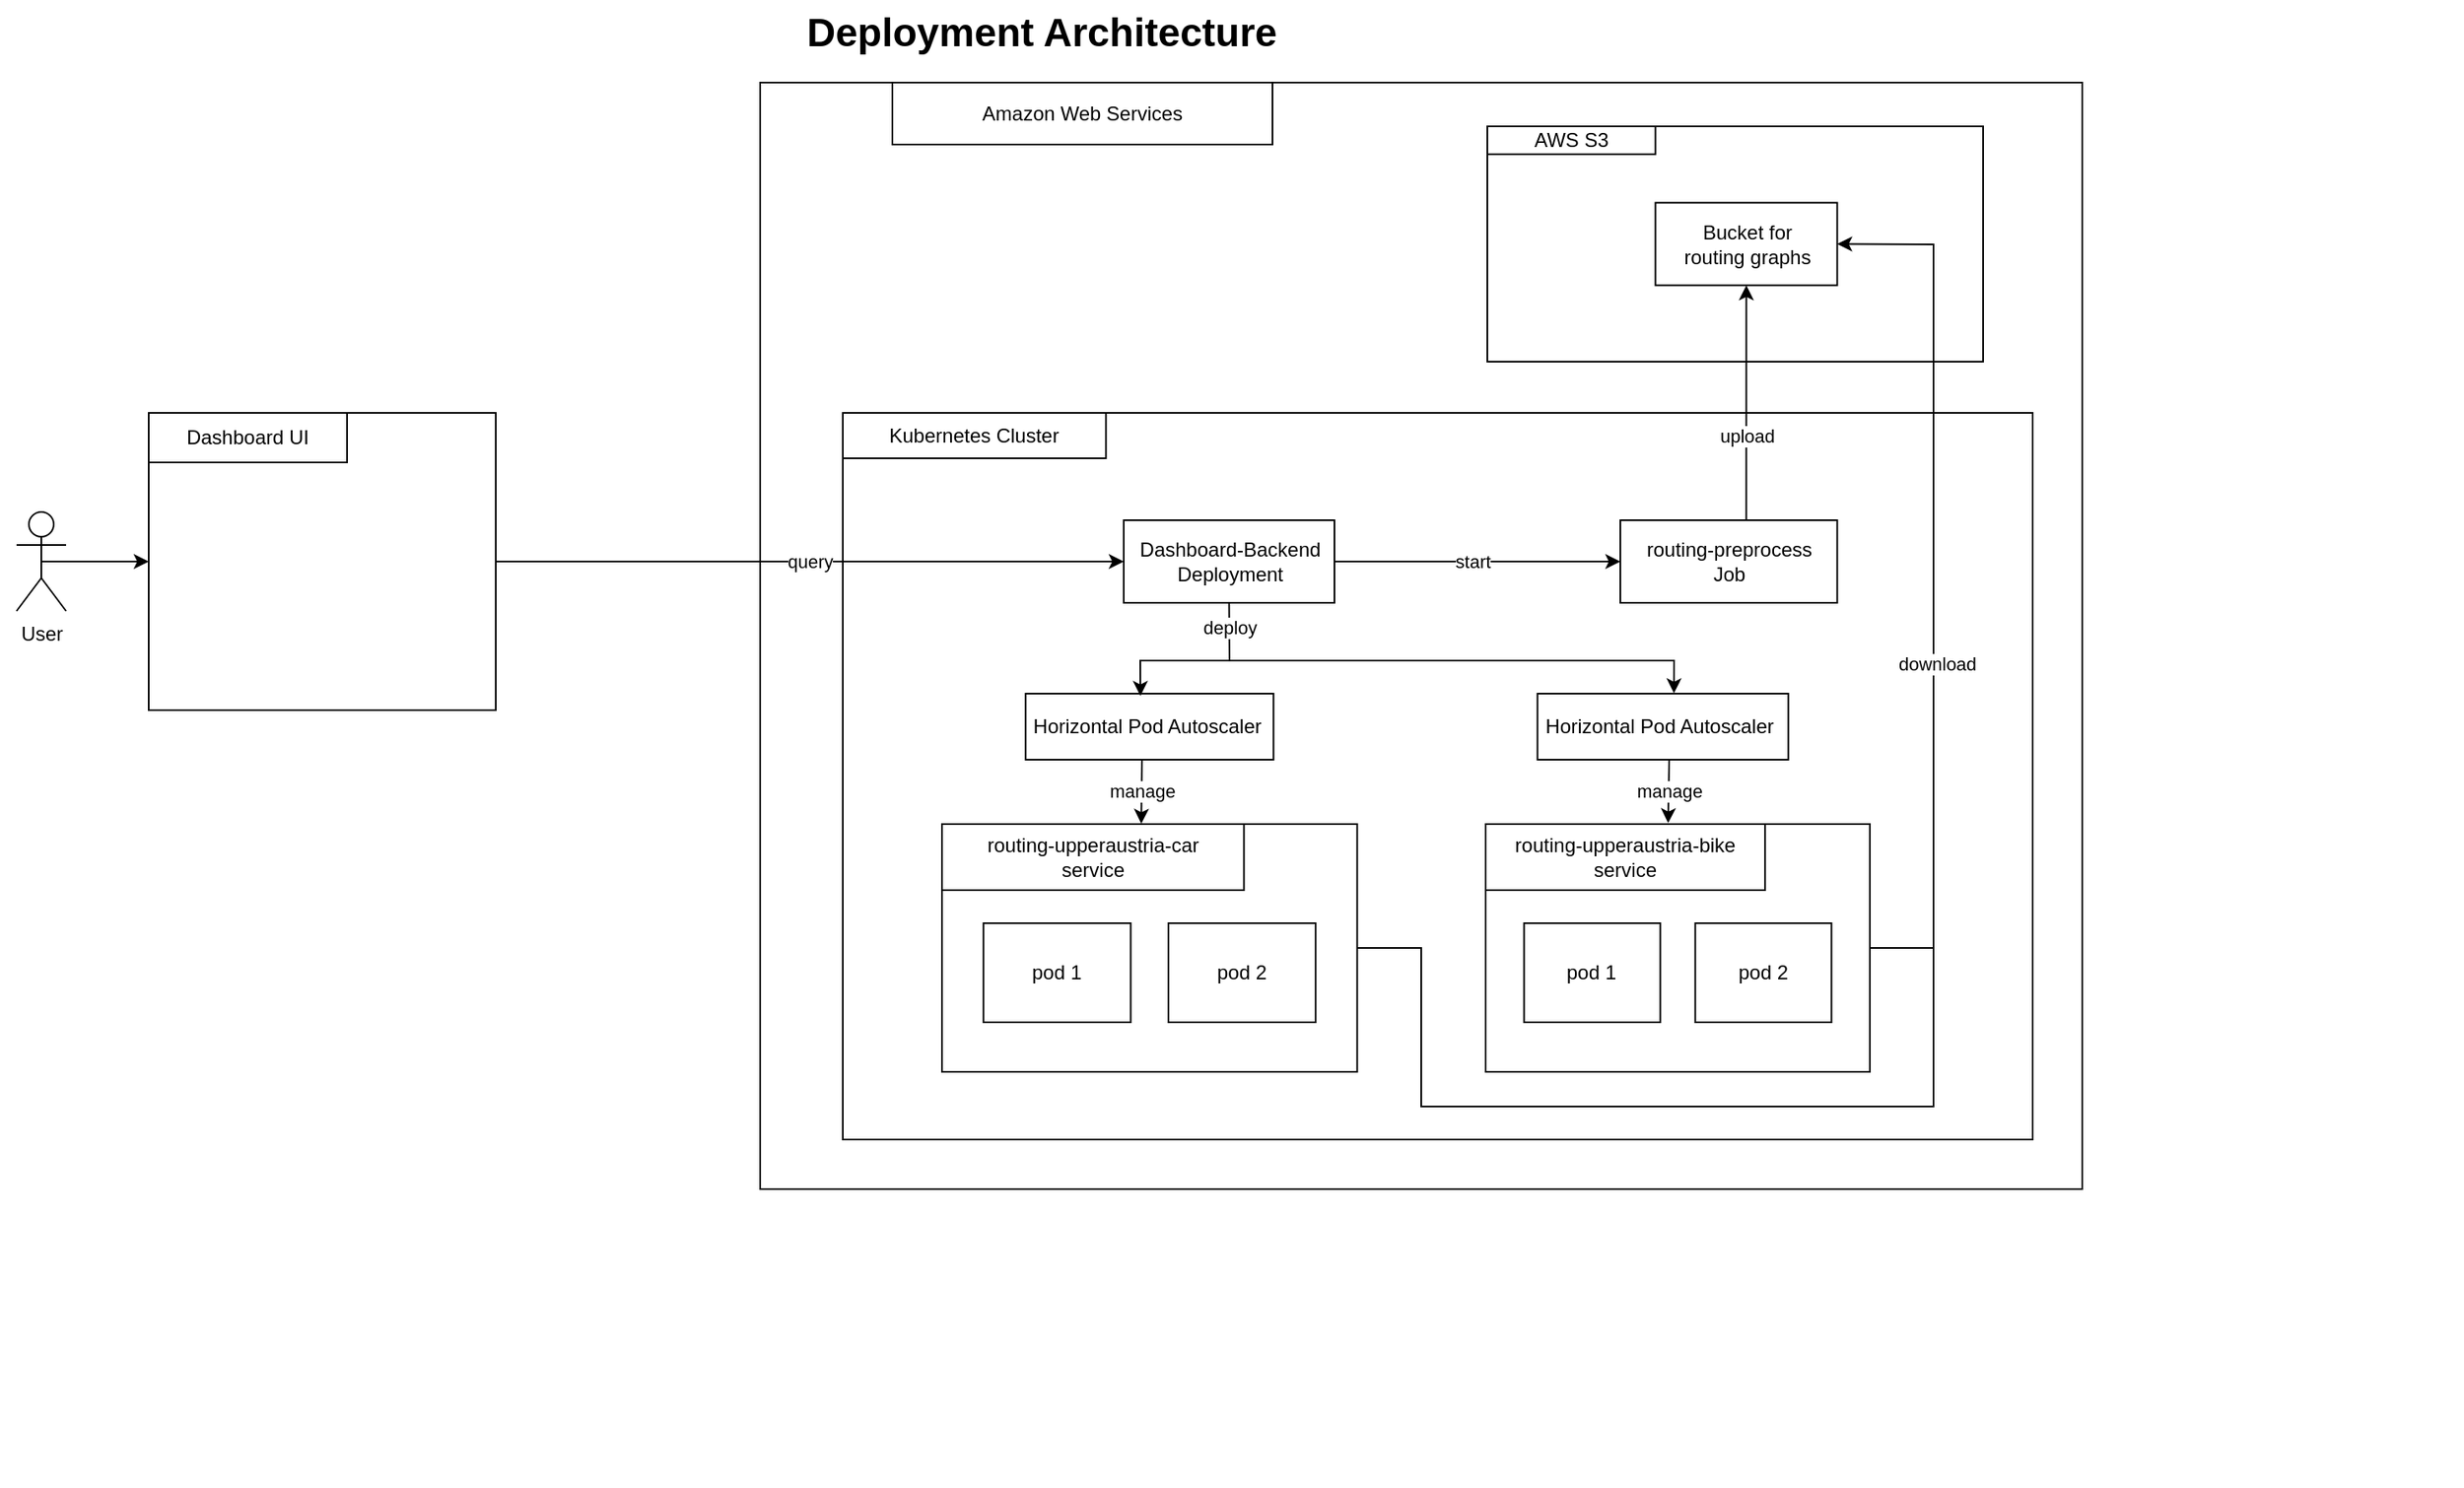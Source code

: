 <mxfile version="16.3.0" type="device"><diagram name="Page-1" id="929967ad-93f9-6ef4-fab6-5d389245f69c"><mxGraphModel dx="1483" dy="781" grid="1" gridSize="10" guides="1" tooltips="1" connect="1" arrows="1" fold="1" page="1" pageScale="1.5" pageWidth="1169" pageHeight="826" background="none" math="0" shadow="0"><root><mxCell id="0" style=";html=1;"/><mxCell id="1" style=";html=1;" parent="0"/><mxCell id="1672d66443f91eb5-23" value="Deployment Architecture" style="text;strokeColor=none;fillColor=none;html=1;fontSize=24;fontStyle=1;verticalAlign=middle;align=center;" parent="1" vertex="1"><mxGeometry x="30" y="30" width="1260" height="40" as="geometry"/></mxCell><mxCell id="VpmwzqTYgxEX1u-jX1fv-3" value="" style="group" parent="1" vertex="1" connectable="0"><mxGeometry x="290" y="260" width="1230" height="670" as="geometry"/></mxCell><mxCell id="VpmwzqTYgxEX1u-jX1fv-1" value="" style="rounded=0;whiteSpace=wrap;html=1;fillColor=none;" parent="VpmwzqTYgxEX1u-jX1fv-3" vertex="1"><mxGeometry x="200" y="-180" width="800" height="670" as="geometry"/></mxCell><mxCell id="VpmwzqTYgxEX1u-jX1fv-2" value="Amazon Web Services" style="rounded=0;whiteSpace=wrap;html=1;fillColor=none;" parent="VpmwzqTYgxEX1u-jX1fv-3" vertex="1"><mxGeometry x="280" y="-180" width="230" height="37.5" as="geometry"/></mxCell><mxCell id="VpmwzqTYgxEX1u-jX1fv-9" value="" style="group" parent="VpmwzqTYgxEX1u-jX1fv-3" vertex="1" connectable="0"><mxGeometry x="250" y="20" width="720" height="440" as="geometry"/></mxCell><mxCell id="VpmwzqTYgxEX1u-jX1fv-10" value="" style="rounded=0;whiteSpace=wrap;html=1;fillColor=none;" parent="VpmwzqTYgxEX1u-jX1fv-9" vertex="1"><mxGeometry width="720.0" height="440.0" as="geometry"/></mxCell><mxCell id="VpmwzqTYgxEX1u-jX1fv-11" value="Kubernetes Cluster" style="rounded=0;whiteSpace=wrap;html=1;fillColor=none;" parent="VpmwzqTYgxEX1u-jX1fv-9" vertex="1"><mxGeometry width="159.231" height="27.5" as="geometry"/></mxCell><mxCell id="VpmwzqTYgxEX1u-jX1fv-38" style="edgeStyle=orthogonalEdgeStyle;rounded=0;orthogonalLoop=1;jettySize=auto;html=1;exitX=1;exitY=0.5;exitDx=0;exitDy=0;strokeColor=default;" parent="VpmwzqTYgxEX1u-jX1fv-9" source="VpmwzqTYgxEX1u-jX1fv-17" target="VpmwzqTYgxEX1u-jX1fv-28" edge="1"><mxGeometry relative="1" as="geometry"/></mxCell><mxCell id="VpmwzqTYgxEX1u-jX1fv-40" value="start" style="edgeLabel;html=1;align=center;verticalAlign=middle;resizable=0;points=[];" parent="VpmwzqTYgxEX1u-jX1fv-38" vertex="1" connectable="0"><mxGeometry x="-0.041" relative="1" as="geometry"><mxPoint as="offset"/></mxGeometry></mxCell><mxCell id="VpmwzqTYgxEX1u-jX1fv-17" value="Dashboard-Backend &lt;br&gt;Deployment" style="html=1;fillColor=none;" parent="VpmwzqTYgxEX1u-jX1fv-9" vertex="1"><mxGeometry x="170.004" y="65" width="127.496" height="50" as="geometry"/></mxCell><mxCell id="VpmwzqTYgxEX1u-jX1fv-28" value="routing-preprocess&lt;br&gt;Job" style="html=1;fillColor=none;" parent="VpmwzqTYgxEX1u-jX1fv-9" vertex="1"><mxGeometry x="470.48" y="65" width="131.254" height="50" as="geometry"/></mxCell><mxCell id="VpmwzqTYgxEX1u-jX1fv-53" value="Horizontal Pod Autoscaler&amp;nbsp;" style="rounded=0;whiteSpace=wrap;html=1;fillColor=none;" parent="VpmwzqTYgxEX1u-jX1fv-9" vertex="1"><mxGeometry x="110.63" y="170" width="150" height="40" as="geometry"/></mxCell><mxCell id="W4D5ZtsesrdUYqmbrB1U-3" value="deploy" style="endArrow=classic;html=1;rounded=0;exitX=0.5;exitY=1;exitDx=0;exitDy=0;entryX=0.544;entryY=-0.006;entryDx=0;entryDy=0;entryPerimeter=0;" edge="1" parent="VpmwzqTYgxEX1u-jX1fv-9" source="VpmwzqTYgxEX1u-jX1fv-17" target="W4D5ZtsesrdUYqmbrB1U-12"><mxGeometry x="-0.907" width="50" height="50" relative="1" as="geometry"><mxPoint x="190" y="150" as="sourcePoint"/><mxPoint x="240" y="100" as="targetPoint"/><Array as="points"><mxPoint x="234" y="150"/><mxPoint x="503" y="150"/></Array><mxPoint as="offset"/></mxGeometry></mxCell><mxCell id="VpmwzqTYgxEX1u-jX1fv-42" value="" style="group" parent="VpmwzqTYgxEX1u-jX1fv-9" vertex="1" connectable="0"><mxGeometry x="60.004" y="249" width="251.246" height="150" as="geometry"/></mxCell><mxCell id="VpmwzqTYgxEX1u-jX1fv-29" value="" style="rounded=0;whiteSpace=wrap;html=1;fillColor=none;" parent="VpmwzqTYgxEX1u-jX1fv-42" vertex="1"><mxGeometry width="251.246" height="150" as="geometry"/></mxCell><mxCell id="VpmwzqTYgxEX1u-jX1fv-30" value="routing-upperaustria-car&lt;br&gt;service" style="rounded=0;whiteSpace=wrap;html=1;fillColor=none;" parent="VpmwzqTYgxEX1u-jX1fv-42" vertex="1"><mxGeometry width="182.725" height="40" as="geometry"/></mxCell><mxCell id="VpmwzqTYgxEX1u-jX1fv-31" value="pod 1" style="rounded=0;whiteSpace=wrap;html=1;fillColor=none;" parent="VpmwzqTYgxEX1u-jX1fv-42" vertex="1"><mxGeometry x="25.125" y="60" width="89.078" height="60" as="geometry"/></mxCell><mxCell id="VpmwzqTYgxEX1u-jX1fv-32" value="pod 2" style="rounded=0;whiteSpace=wrap;html=1;fillColor=none;" parent="VpmwzqTYgxEX1u-jX1fv-42" vertex="1"><mxGeometry x="137.043" y="60" width="89.078" height="60" as="geometry"/></mxCell><mxCell id="W4D5ZtsesrdUYqmbrB1U-12" value="Horizontal Pod Autoscaler&amp;nbsp;" style="rounded=0;whiteSpace=wrap;html=1;fillColor=none;" vertex="1" parent="VpmwzqTYgxEX1u-jX1fv-9"><mxGeometry x="420.34" y="170" width="151.82" height="40" as="geometry"/></mxCell><mxCell id="VpmwzqTYgxEX1u-jX1fv-43" value="" style="group" parent="VpmwzqTYgxEX1u-jX1fv-9" vertex="1" connectable="0"><mxGeometry x="388.996" y="249" width="232.504" height="150" as="geometry"/></mxCell><mxCell id="VpmwzqTYgxEX1u-jX1fv-44" value="" style="rounded=0;whiteSpace=wrap;html=1;fillColor=none;" parent="VpmwzqTYgxEX1u-jX1fv-43" vertex="1"><mxGeometry width="232.504" height="150" as="geometry"/></mxCell><mxCell id="VpmwzqTYgxEX1u-jX1fv-45" value="routing-upperaustria-bike&lt;br&gt;service" style="rounded=0;whiteSpace=wrap;html=1;fillColor=none;" parent="VpmwzqTYgxEX1u-jX1fv-43" vertex="1"><mxGeometry width="169.094" height="40" as="geometry"/></mxCell><mxCell id="VpmwzqTYgxEX1u-jX1fv-46" value="pod 1" style="rounded=0;whiteSpace=wrap;html=1;fillColor=none;" parent="VpmwzqTYgxEX1u-jX1fv-43" vertex="1"><mxGeometry x="23.25" y="60" width="82.433" height="60" as="geometry"/></mxCell><mxCell id="VpmwzqTYgxEX1u-jX1fv-47" value="pod 2" style="rounded=0;whiteSpace=wrap;html=1;fillColor=none;" parent="VpmwzqTYgxEX1u-jX1fv-43" vertex="1"><mxGeometry x="126.82" y="60" width="82.433" height="60" as="geometry"/></mxCell><mxCell id="W4D5ZtsesrdUYqmbrB1U-18" value="manage" style="endArrow=classic;html=1;rounded=0;entryX=0.66;entryY=-0.005;entryDx=0;entryDy=0;entryPerimeter=0;" edge="1" parent="VpmwzqTYgxEX1u-jX1fv-9" target="VpmwzqTYgxEX1u-jX1fv-30"><mxGeometry width="50" height="50" relative="1" as="geometry"><mxPoint x="181" y="210" as="sourcePoint"/><mxPoint x="186" y="250" as="targetPoint"/></mxGeometry></mxCell><mxCell id="W4D5ZtsesrdUYqmbrB1U-19" value="manage" style="endArrow=classic;html=1;rounded=0;exitX=0.525;exitY=0.988;exitDx=0;exitDy=0;exitPerimeter=0;entryX=0.653;entryY=-0.015;entryDx=0;entryDy=0;entryPerimeter=0;" edge="1" parent="VpmwzqTYgxEX1u-jX1fv-9" source="W4D5ZtsesrdUYqmbrB1U-12" target="VpmwzqTYgxEX1u-jX1fv-45"><mxGeometry width="50" height="50" relative="1" as="geometry"><mxPoint x="520" y="250" as="sourcePoint"/><mxPoint x="570" y="200" as="targetPoint"/></mxGeometry></mxCell><mxCell id="VpmwzqTYgxEX1u-jX1fv-33" style="edgeStyle=orthogonalEdgeStyle;rounded=0;orthogonalLoop=1;jettySize=auto;html=1;exitX=0.5;exitY=0;exitDx=0;exitDy=0;entryX=0.5;entryY=1;entryDx=0;entryDy=0;" parent="VpmwzqTYgxEX1u-jX1fv-3" source="VpmwzqTYgxEX1u-jX1fv-28" target="VpmwzqTYgxEX1u-jX1fv-15" edge="1"><mxGeometry relative="1" as="geometry"><mxPoint x="886.73" y="-47.25" as="targetPoint"/><Array as="points"><mxPoint x="797" y="85"/></Array></mxGeometry></mxCell><mxCell id="VpmwzqTYgxEX1u-jX1fv-41" value="upload" style="edgeLabel;html=1;align=center;verticalAlign=middle;resizable=0;points=[];" parent="VpmwzqTYgxEX1u-jX1fv-33" vertex="1" connectable="0"><mxGeometry x="-0.08" y="-2" relative="1" as="geometry"><mxPoint x="-2" y="9" as="offset"/></mxGeometry></mxCell><mxCell id="VpmwzqTYgxEX1u-jX1fv-50" value="" style="group" parent="VpmwzqTYgxEX1u-jX1fv-3" vertex="1" connectable="0"><mxGeometry x="640" y="-153.5" width="300" height="142.5" as="geometry"/></mxCell><mxCell id="VpmwzqTYgxEX1u-jX1fv-13" value="" style="rounded=0;whiteSpace=wrap;html=1;fillColor=none;" parent="VpmwzqTYgxEX1u-jX1fv-50" vertex="1"><mxGeometry width="300" height="142.5" as="geometry"/></mxCell><mxCell id="VpmwzqTYgxEX1u-jX1fv-14" value="AWS S3" style="rounded=0;whiteSpace=wrap;html=1;fillColor=none;" parent="VpmwzqTYgxEX1u-jX1fv-50" vertex="1"><mxGeometry width="101.731" height="16.875" as="geometry"/></mxCell><mxCell id="VpmwzqTYgxEX1u-jX1fv-15" value="Bucket for &lt;br&gt;routing graphs" style="html=1;fillColor=none;" parent="VpmwzqTYgxEX1u-jX1fv-50" vertex="1"><mxGeometry x="101.73" y="46.25" width="110" height="50" as="geometry"/></mxCell><mxCell id="VpmwzqTYgxEX1u-jX1fv-59" value="" style="group" parent="VpmwzqTYgxEX1u-jX1fv-3" vertex="1" connectable="0"><mxGeometry x="-170" y="20" width="210" height="180" as="geometry"/></mxCell><mxCell id="VpmwzqTYgxEX1u-jX1fv-57" value="" style="rounded=0;whiteSpace=wrap;html=1;fillColor=none;" parent="VpmwzqTYgxEX1u-jX1fv-59" vertex="1"><mxGeometry width="210" height="180" as="geometry"/></mxCell><mxCell id="VpmwzqTYgxEX1u-jX1fv-58" value="Dashboard UI" style="rounded=0;whiteSpace=wrap;html=1;fillColor=none;" parent="VpmwzqTYgxEX1u-jX1fv-59" vertex="1"><mxGeometry width="120" height="30" as="geometry"/></mxCell><mxCell id="VpmwzqTYgxEX1u-jX1fv-60" value="query" style="edgeStyle=orthogonalEdgeStyle;rounded=0;orthogonalLoop=1;jettySize=auto;html=1;exitX=1;exitY=0.5;exitDx=0;exitDy=0;entryX=0;entryY=0.5;entryDx=0;entryDy=0;endArrow=classic;endFill=1;strokeColor=default;" parent="VpmwzqTYgxEX1u-jX1fv-3" source="VpmwzqTYgxEX1u-jX1fv-57" target="VpmwzqTYgxEX1u-jX1fv-17" edge="1"><mxGeometry relative="1" as="geometry"/></mxCell><mxCell id="W4D5ZtsesrdUYqmbrB1U-16" value="" style="endArrow=classic;html=1;rounded=0;exitX=1;exitY=0.5;exitDx=0;exitDy=0;entryX=1;entryY=0.5;entryDx=0;entryDy=0;" edge="1" parent="VpmwzqTYgxEX1u-jX1fv-3" source="VpmwzqTYgxEX1u-jX1fv-44" target="VpmwzqTYgxEX1u-jX1fv-15"><mxGeometry width="50" height="50" relative="1" as="geometry"><mxPoint x="550" y="400" as="sourcePoint"/><mxPoint x="600" y="350" as="targetPoint"/><Array as="points"><mxPoint x="910" y="344"/><mxPoint x="910" y="-82"/></Array></mxGeometry></mxCell><mxCell id="W4D5ZtsesrdUYqmbrB1U-17" value="download" style="edgeLabel;html=1;align=center;verticalAlign=middle;resizable=0;points=[];" vertex="1" connectable="0" parent="W4D5ZtsesrdUYqmbrB1U-16"><mxGeometry x="-0.195" y="-2" relative="1" as="geometry"><mxPoint as="offset"/></mxGeometry></mxCell><mxCell id="VpmwzqTYgxEX1u-jX1fv-62" style="edgeStyle=orthogonalEdgeStyle;rounded=0;orthogonalLoop=1;jettySize=auto;html=1;exitX=0.5;exitY=0.5;exitDx=0;exitDy=0;exitPerimeter=0;entryX=0;entryY=0.5;entryDx=0;entryDy=0;endArrow=classic;endFill=1;strokeColor=default;" parent="1" source="VpmwzqTYgxEX1u-jX1fv-61" target="VpmwzqTYgxEX1u-jX1fv-57" edge="1"><mxGeometry relative="1" as="geometry"/></mxCell><mxCell id="VpmwzqTYgxEX1u-jX1fv-61" value="User" style="shape=umlActor;verticalLabelPosition=bottom;verticalAlign=top;html=1;outlineConnect=0;fillColor=none;" parent="1" vertex="1"><mxGeometry x="40" y="340" width="30" height="60" as="geometry"/></mxCell><mxCell id="W4D5ZtsesrdUYqmbrB1U-15" value="" style="endArrow=none;html=1;rounded=0;exitX=1;exitY=0.5;exitDx=0;exitDy=0;" edge="1" parent="1" source="VpmwzqTYgxEX1u-jX1fv-29"><mxGeometry width="50" height="50" relative="1" as="geometry"><mxPoint x="840" y="560" as="sourcePoint"/><mxPoint x="1200" y="604" as="targetPoint"/><Array as="points"><mxPoint x="890" y="604"/><mxPoint x="890" y="700"/><mxPoint x="1200" y="700"/></Array></mxGeometry></mxCell><mxCell id="W4D5ZtsesrdUYqmbrB1U-20" value="" style="endArrow=classic;html=1;rounded=0;entryX=0.463;entryY=0.035;entryDx=0;entryDy=0;entryPerimeter=0;" edge="1" parent="1" target="VpmwzqTYgxEX1u-jX1fv-53"><mxGeometry width="50" height="50" relative="1" as="geometry"><mxPoint x="780" y="430" as="sourcePoint"/><mxPoint x="900" y="480" as="targetPoint"/><Array as="points"><mxPoint x="720" y="430"/></Array></mxGeometry></mxCell></root></mxGraphModel></diagram></mxfile>